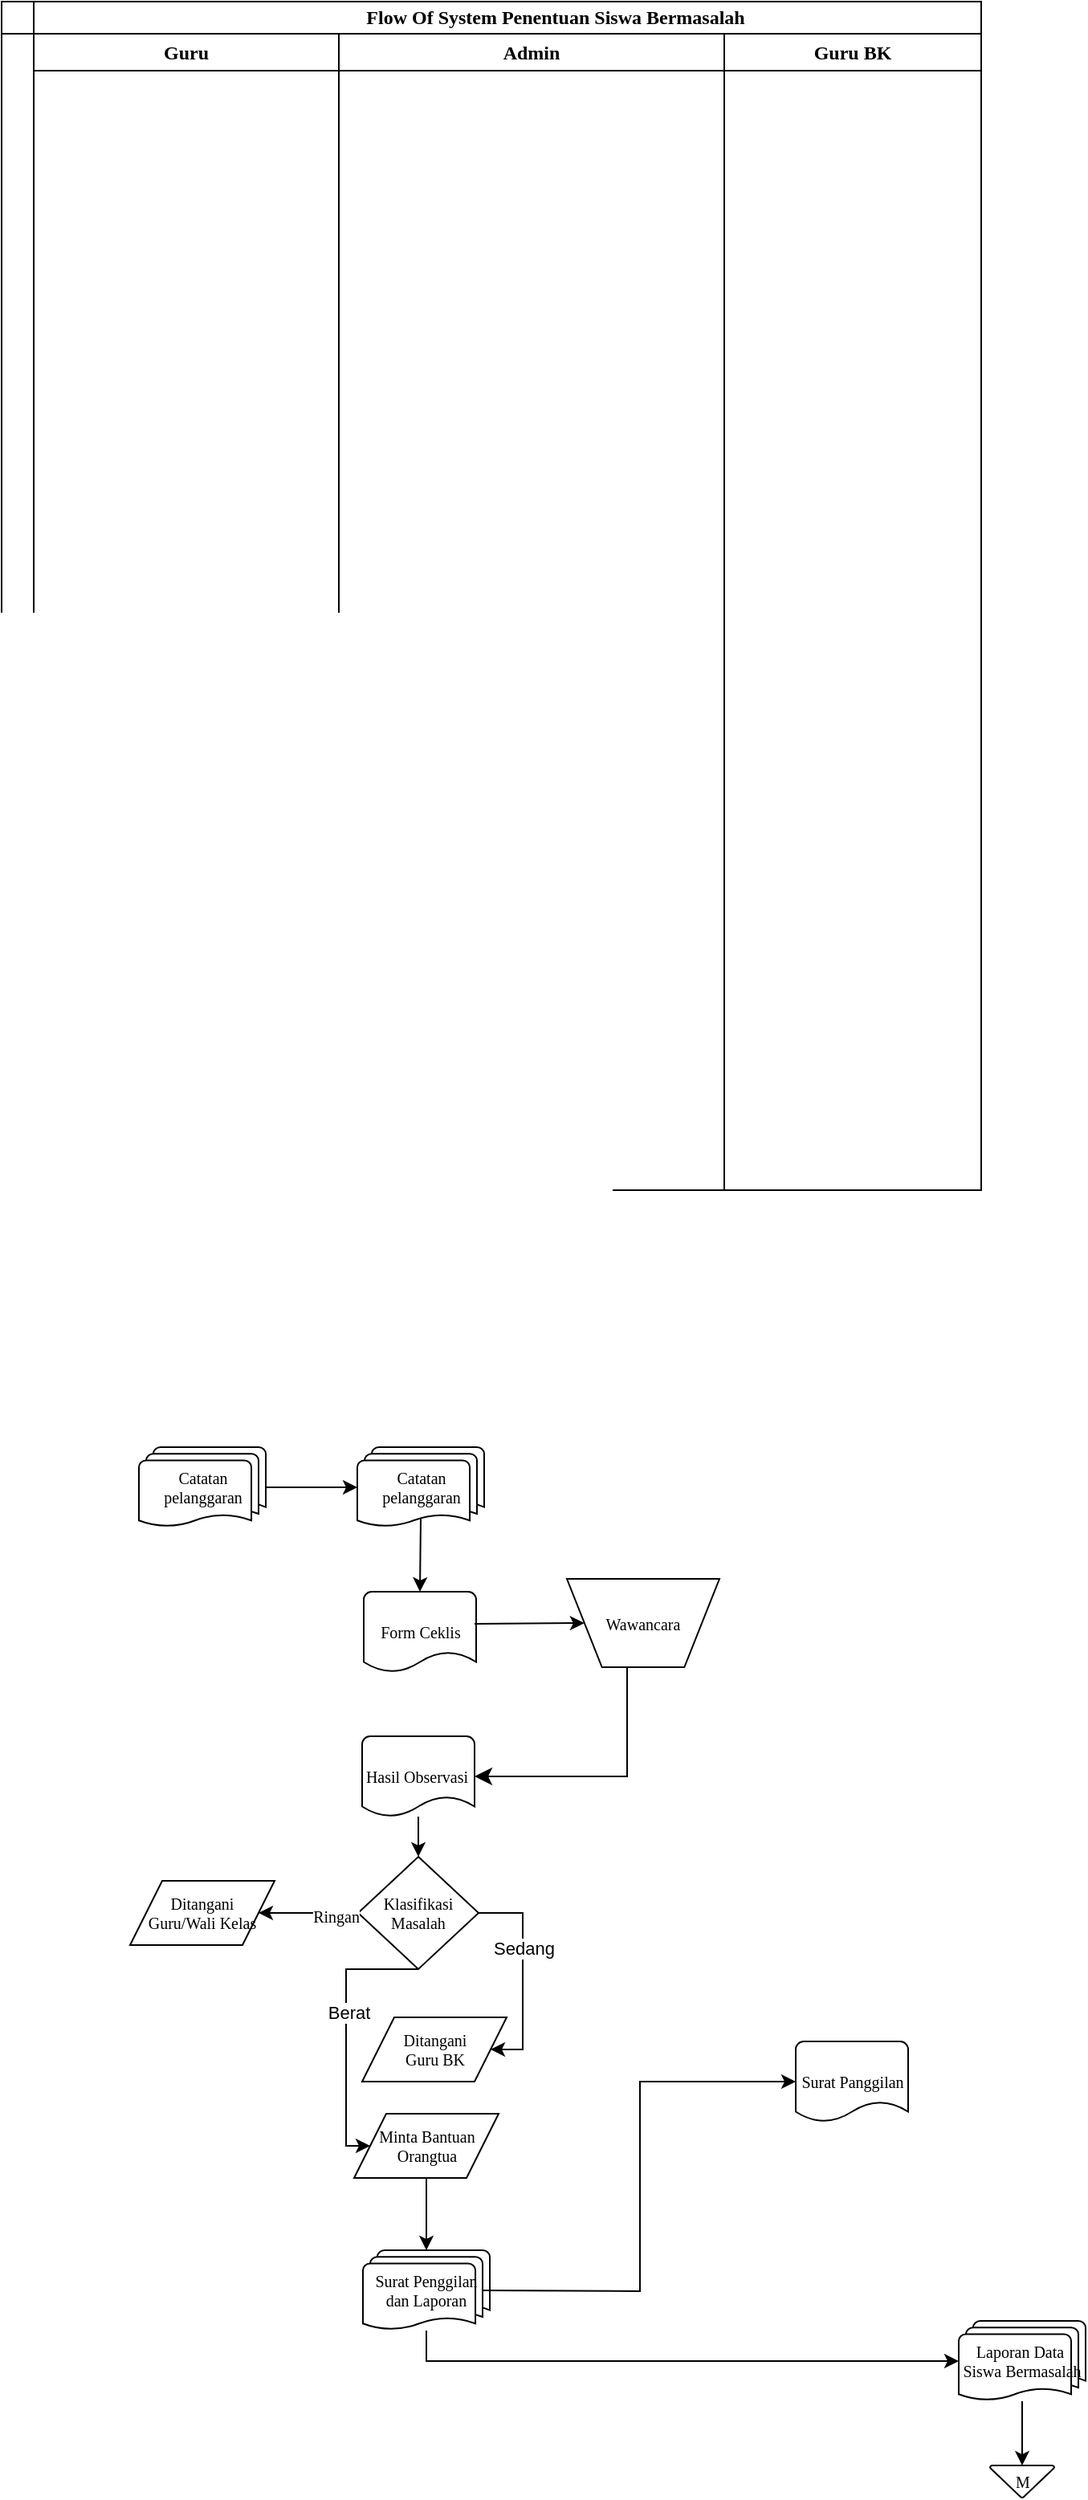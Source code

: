 <mxfile version="28.0.7">
  <diagram id="C5RBs43oDa-KdzZeNtuy" name="Page-1">
    <mxGraphModel dx="1042" dy="562" grid="1" gridSize="10" guides="1" tooltips="1" connect="1" arrows="1" fold="1" page="1" pageScale="1" pageWidth="827" pageHeight="1169" math="0" shadow="0">
      <root>
        <mxCell id="WIyWlLk6GJQsqaUBKTNV-0" />
        <mxCell id="WIyWlLk6GJQsqaUBKTNV-1" parent="WIyWlLk6GJQsqaUBKTNV-0" />
        <mxCell id="gWDxXA7ypujzyn__S4T2-0" value="" style="shape=internalStorage;whiteSpace=wrap;html=1;backgroundOutline=1;fontFamily=Times New Roman;" vertex="1" parent="WIyWlLk6GJQsqaUBKTNV-1">
          <mxGeometry x="100" y="150" width="610" height="740" as="geometry" />
        </mxCell>
        <mxCell id="gWDxXA7ypujzyn__S4T2-1" value="Guru" style="swimlane;whiteSpace=wrap;html=1;fontFamily=Times New Roman;" vertex="1" parent="WIyWlLk6GJQsqaUBKTNV-1">
          <mxGeometry x="120" y="170" width="190" height="720" as="geometry" />
        </mxCell>
        <mxCell id="gWDxXA7ypujzyn__S4T2-4" value="Admin" style="swimlane;whiteSpace=wrap;html=1;fontFamily=Times New Roman;" vertex="1" parent="WIyWlLk6GJQsqaUBKTNV-1">
          <mxGeometry x="310" y="170" width="240" height="720" as="geometry" />
        </mxCell>
        <mxCell id="gWDxXA7ypujzyn__S4T2-17" value="Guru BK" style="swimlane;whiteSpace=wrap;html=1;fontFamily=Times New Roman;startSize=23;" vertex="1" parent="WIyWlLk6GJQsqaUBKTNV-1">
          <mxGeometry x="550" y="170" width="160" height="720" as="geometry" />
        </mxCell>
        <mxCell id="gWDxXA7ypujzyn__S4T2-20" value="&lt;b&gt;&lt;font face=&quot;Times New Roman&quot;&gt;Flow Of System Penentuan Siswa Bermasalah&lt;/font&gt;&lt;/b&gt;" style="text;html=1;align=center;verticalAlign=middle;whiteSpace=wrap;rounded=0;" vertex="1" parent="WIyWlLk6GJQsqaUBKTNV-1">
          <mxGeometry x="120" y="150" width="650" height="20" as="geometry" />
        </mxCell>
        <mxCell id="gWDxXA7ypujzyn__S4T2-2" value="Catatan pelanggaran" style="strokeWidth=1;html=1;shape=mxgraph.flowchart.multi-document;whiteSpace=wrap;fontFamily=Times New Roman;fontSize=10;spacing=1;" vertex="1" parent="WIyWlLk6GJQsqaUBKTNV-1">
          <mxGeometry x="185.5" y="1050" width="79" height="50" as="geometry" />
        </mxCell>
        <mxCell id="gWDxXA7ypujzyn__S4T2-3" value="Ditangani&lt;div&gt;Guru/Wali Kelas&lt;/div&gt;" style="shape=parallelogram;perimeter=parallelogramPerimeter;whiteSpace=wrap;html=1;fixedSize=1;fontSize=10;fontFamily=Times New Roman;" vertex="1" parent="WIyWlLk6GJQsqaUBKTNV-1">
          <mxGeometry x="180" y="1320" width="90" height="40" as="geometry" />
        </mxCell>
        <mxCell id="gWDxXA7ypujzyn__S4T2-5" value="Catatan pelanggaran" style="strokeWidth=1;html=1;shape=mxgraph.flowchart.multi-document;whiteSpace=wrap;fontFamily=Times New Roman;fontSize=10;spacing=1;" vertex="1" parent="WIyWlLk6GJQsqaUBKTNV-1">
          <mxGeometry x="321.5" y="1050" width="79" height="50" as="geometry" />
        </mxCell>
        <mxCell id="gWDxXA7ypujzyn__S4T2-6" value="Form Ceklis" style="strokeWidth=1;html=1;shape=mxgraph.flowchart.document2;whiteSpace=wrap;size=0.25;fontFamily=Times New Roman;fontSize=10;spacing=1;" vertex="1" parent="WIyWlLk6GJQsqaUBKTNV-1">
          <mxGeometry x="325.5" y="1140" width="70" height="50" as="geometry" />
        </mxCell>
        <mxCell id="gWDxXA7ypujzyn__S4T2-7" style="edgeStyle=orthogonalEdgeStyle;rounded=0;orthogonalLoop=1;jettySize=auto;html=1;fontFamily=Times New Roman;fontSize=10;" edge="1" parent="WIyWlLk6GJQsqaUBKTNV-1" source="gWDxXA7ypujzyn__S4T2-8" target="gWDxXA7ypujzyn__S4T2-11">
          <mxGeometry relative="1" as="geometry" />
        </mxCell>
        <mxCell id="gWDxXA7ypujzyn__S4T2-8" value="Hasil Observasi&amp;nbsp;" style="strokeWidth=1;html=1;shape=mxgraph.flowchart.document2;whiteSpace=wrap;size=0.25;fontFamily=Times New Roman;fontSize=10;spacing=1;" vertex="1" parent="WIyWlLk6GJQsqaUBKTNV-1">
          <mxGeometry x="324.5" y="1230" width="70" height="50" as="geometry" />
        </mxCell>
        <mxCell id="gWDxXA7ypujzyn__S4T2-9" style="edgeStyle=orthogonalEdgeStyle;rounded=0;orthogonalLoop=1;jettySize=auto;html=1;exitX=0.5;exitY=1;exitDx=0;exitDy=0;exitPerimeter=0;entryX=0;entryY=0.5;entryDx=0;entryDy=0;fontFamily=Times New Roman;fontSize=10;" edge="1" parent="WIyWlLk6GJQsqaUBKTNV-1" source="gWDxXA7ypujzyn__S4T2-11" target="gWDxXA7ypujzyn__S4T2-15">
          <mxGeometry relative="1" as="geometry">
            <Array as="points">
              <mxPoint x="314.5" y="1375" />
              <mxPoint x="314.5" y="1485" />
            </Array>
          </mxGeometry>
        </mxCell>
        <mxCell id="gWDxXA7ypujzyn__S4T2-10" value="Berat" style="edgeLabel;html=1;align=center;verticalAlign=middle;resizable=0;points=[];" vertex="1" connectable="0" parent="gWDxXA7ypujzyn__S4T2-9">
          <mxGeometry x="-0.16" y="1" relative="1" as="geometry">
            <mxPoint as="offset" />
          </mxGeometry>
        </mxCell>
        <mxCell id="gWDxXA7ypujzyn__S4T2-11" value="Klasifikasi&lt;div&gt;Masalah&lt;/div&gt;" style="strokeWidth=1;html=1;shape=mxgraph.flowchart.decision;whiteSpace=wrap;fontFamily=Times New Roman;fontSize=10;spacing=1;" vertex="1" parent="WIyWlLk6GJQsqaUBKTNV-1">
          <mxGeometry x="322" y="1305" width="75" height="70" as="geometry" />
        </mxCell>
        <mxCell id="gWDxXA7ypujzyn__S4T2-12" value="" style="endArrow=classic;html=1;rounded=0;exitX=0.5;exitY=0.88;exitDx=0;exitDy=0;exitPerimeter=0;entryX=0.5;entryY=0;entryDx=0;entryDy=0;entryPerimeter=0;fontSize=10;fontFamily=Times New Roman;spacing=1;strokeWidth=1;" edge="1" parent="WIyWlLk6GJQsqaUBKTNV-1" source="gWDxXA7ypujzyn__S4T2-5" target="gWDxXA7ypujzyn__S4T2-6">
          <mxGeometry width="50" height="50" relative="1" as="geometry">
            <mxPoint x="274.5" y="1085" as="sourcePoint" />
            <mxPoint x="334.5" y="1085" as="targetPoint" />
          </mxGeometry>
        </mxCell>
        <mxCell id="gWDxXA7ypujzyn__S4T2-13" value="" style="endArrow=classic;html=1;rounded=0;entryX=0;entryY=0.5;entryDx=0;entryDy=0;fontSize=10;fontFamily=Times New Roman;spacing=1;strokeWidth=1;" edge="1" parent="WIyWlLk6GJQsqaUBKTNV-1" target="gWDxXA7ypujzyn__S4T2-18">
          <mxGeometry width="50" height="50" relative="1" as="geometry">
            <mxPoint x="394.5" y="1160" as="sourcePoint" />
            <mxPoint x="444.5" y="1110" as="targetPoint" />
          </mxGeometry>
        </mxCell>
        <mxCell id="gWDxXA7ypujzyn__S4T2-14" value="" style="edgeStyle=orthogonalEdgeStyle;rounded=0;orthogonalLoop=1;jettySize=auto;html=1;fontFamily=Times New Roman;fontSize=10;" edge="1" parent="WIyWlLk6GJQsqaUBKTNV-1" source="gWDxXA7ypujzyn__S4T2-15">
          <mxGeometry relative="1" as="geometry">
            <mxPoint x="364.5" y="1550" as="targetPoint" />
          </mxGeometry>
        </mxCell>
        <mxCell id="gWDxXA7ypujzyn__S4T2-15" value="Minta Bantuan&lt;div&gt;Orangtua&lt;/div&gt;" style="shape=parallelogram;perimeter=parallelogramPerimeter;whiteSpace=wrap;html=1;fixedSize=1;fontSize=10;fontFamily=Times New Roman;" vertex="1" parent="WIyWlLk6GJQsqaUBKTNV-1">
          <mxGeometry x="319.5" y="1465" width="90" height="40" as="geometry" />
        </mxCell>
        <mxCell id="gWDxXA7ypujzyn__S4T2-16" value="Surat Penggilan&lt;div&gt;dan Laporan&lt;/div&gt;" style="strokeWidth=1;html=1;shape=mxgraph.flowchart.multi-document;whiteSpace=wrap;fontFamily=Times New Roman;fontSize=10;spacing=1;" vertex="1" parent="WIyWlLk6GJQsqaUBKTNV-1">
          <mxGeometry x="325" y="1550" width="79" height="50" as="geometry" />
        </mxCell>
        <mxCell id="gWDxXA7ypujzyn__S4T2-18" value="Wawancara" style="verticalLabelPosition=middle;verticalAlign=middle;html=1;shape=trapezoid;perimeter=trapezoidPerimeter;whiteSpace=wrap;size=0.23;arcSize=10;flipV=1;labelPosition=center;align=center;fontFamily=Times New Roman;fontSize=10;spacing=1;strokeWidth=1;" vertex="1" parent="WIyWlLk6GJQsqaUBKTNV-1">
          <mxGeometry x="452" y="1132" width="95" height="55" as="geometry" />
        </mxCell>
        <mxCell id="gWDxXA7ypujzyn__S4T2-22" value="M" style="strokeWidth=1;html=1;shape=mxgraph.flowchart.merge_or_storage;whiteSpace=wrap;fontFamily=Times New Roman;fontSize=10;spacing=1;" vertex="1" parent="WIyWlLk6GJQsqaUBKTNV-1">
          <mxGeometry x="715.5" y="1684" width="40" height="20" as="geometry" />
        </mxCell>
        <mxCell id="gWDxXA7ypujzyn__S4T2-23" value="" style="endArrow=classic;html=1;rounded=0;exitX=1;exitY=0.5;exitDx=0;exitDy=0;exitPerimeter=0;entryX=0;entryY=0.5;entryDx=0;entryDy=0;entryPerimeter=0;fontSize=10;fontFamily=Times New Roman;spacing=1;strokeWidth=1;" edge="1" parent="WIyWlLk6GJQsqaUBKTNV-1" source="gWDxXA7ypujzyn__S4T2-2" target="gWDxXA7ypujzyn__S4T2-5">
          <mxGeometry width="50" height="50" relative="1" as="geometry">
            <mxPoint x="424.5" y="1270" as="sourcePoint" />
            <mxPoint x="474.5" y="1220" as="targetPoint" />
          </mxGeometry>
        </mxCell>
        <mxCell id="gWDxXA7ypujzyn__S4T2-24" value="" style="edgeStyle=segmentEdgeStyle;endArrow=classic;html=1;curved=0;rounded=0;endSize=8;startSize=8;entryX=1;entryY=0.5;entryDx=0;entryDy=0;entryPerimeter=0;exitX=0.5;exitY=1;exitDx=0;exitDy=0;fontSize=10;fontFamily=Times New Roman;spacing=1;strokeWidth=1;" edge="1" parent="WIyWlLk6GJQsqaUBKTNV-1" source="gWDxXA7ypujzyn__S4T2-18" target="gWDxXA7ypujzyn__S4T2-8">
          <mxGeometry width="50" height="50" relative="1" as="geometry">
            <mxPoint x="424.5" y="1270" as="sourcePoint" />
            <mxPoint x="474.5" y="1220" as="targetPoint" />
            <Array as="points">
              <mxPoint x="489.5" y="1255" />
            </Array>
          </mxGeometry>
        </mxCell>
        <mxCell id="gWDxXA7ypujzyn__S4T2-25" value="Surat Panggilan" style="strokeWidth=1;html=1;shape=mxgraph.flowchart.document2;whiteSpace=wrap;size=0.25;fontFamily=Times New Roman;fontSize=10;spacing=1;" vertex="1" parent="WIyWlLk6GJQsqaUBKTNV-1">
          <mxGeometry x="594.5" y="1420" width="70" height="50" as="geometry" />
        </mxCell>
        <mxCell id="gWDxXA7ypujzyn__S4T2-26" value="Ditangani&lt;div&gt;Guru BK&lt;/div&gt;" style="shape=parallelogram;perimeter=parallelogramPerimeter;whiteSpace=wrap;html=1;fixedSize=1;fontSize=10;fontFamily=Times New Roman;" vertex="1" parent="WIyWlLk6GJQsqaUBKTNV-1">
          <mxGeometry x="324.5" y="1405" width="90" height="40" as="geometry" />
        </mxCell>
        <mxCell id="gWDxXA7ypujzyn__S4T2-27" style="edgeStyle=orthogonalEdgeStyle;rounded=0;orthogonalLoop=1;jettySize=auto;html=1;entryX=1;entryY=0.5;entryDx=0;entryDy=0;fontFamily=Times New Roman;fontSize=10;" edge="1" parent="WIyWlLk6GJQsqaUBKTNV-1" source="gWDxXA7ypujzyn__S4T2-11" target="gWDxXA7ypujzyn__S4T2-3">
          <mxGeometry relative="1" as="geometry" />
        </mxCell>
        <mxCell id="gWDxXA7ypujzyn__S4T2-28" value="Ringan" style="edgeLabel;html=1;align=center;verticalAlign=middle;resizable=0;points=[];fontFamily=Times New Roman;fontSize=10;" vertex="1" connectable="0" parent="gWDxXA7ypujzyn__S4T2-27">
          <mxGeometry x="-0.526" y="2" relative="1" as="geometry">
            <mxPoint as="offset" />
          </mxGeometry>
        </mxCell>
        <mxCell id="gWDxXA7ypujzyn__S4T2-29" style="edgeStyle=orthogonalEdgeStyle;rounded=0;orthogonalLoop=1;jettySize=auto;html=1;exitX=1;exitY=0.5;exitDx=0;exitDy=0;exitPerimeter=0;entryX=1;entryY=0.5;entryDx=0;entryDy=0;fontFamily=Times New Roman;fontSize=10;" edge="1" parent="WIyWlLk6GJQsqaUBKTNV-1" source="gWDxXA7ypujzyn__S4T2-11" target="gWDxXA7ypujzyn__S4T2-26">
          <mxGeometry relative="1" as="geometry">
            <Array as="points">
              <mxPoint x="424.5" y="1340" />
              <mxPoint x="424.5" y="1425" />
            </Array>
          </mxGeometry>
        </mxCell>
        <mxCell id="gWDxXA7ypujzyn__S4T2-30" value="Sedang" style="edgeLabel;html=1;align=center;verticalAlign=middle;resizable=0;points=[];" vertex="1" connectable="0" parent="gWDxXA7ypujzyn__S4T2-29">
          <mxGeometry x="-0.262" relative="1" as="geometry">
            <mxPoint as="offset" />
          </mxGeometry>
        </mxCell>
        <mxCell id="gWDxXA7ypujzyn__S4T2-31" style="edgeStyle=orthogonalEdgeStyle;rounded=0;orthogonalLoop=1;jettySize=auto;html=1;entryX=0;entryY=0.5;entryDx=0;entryDy=0;entryPerimeter=0;fontFamily=Times New Roman;fontSize=10;" edge="1" parent="WIyWlLk6GJQsqaUBKTNV-1" target="gWDxXA7ypujzyn__S4T2-25">
          <mxGeometry relative="1" as="geometry">
            <mxPoint x="399.5" y="1575" as="sourcePoint" />
          </mxGeometry>
        </mxCell>
        <mxCell id="gWDxXA7ypujzyn__S4T2-32" value="&lt;div&gt;Laporan Data&amp;nbsp;&lt;/div&gt;&lt;div&gt;Siswa Bermasalah&lt;/div&gt;" style="strokeWidth=1;html=1;shape=mxgraph.flowchart.multi-document;whiteSpace=wrap;fontFamily=Times New Roman;fontSize=10;spacing=1;" vertex="1" parent="WIyWlLk6GJQsqaUBKTNV-1">
          <mxGeometry x="696" y="1594" width="79" height="50" as="geometry" />
        </mxCell>
        <mxCell id="gWDxXA7ypujzyn__S4T2-33" style="edgeStyle=orthogonalEdgeStyle;rounded=0;orthogonalLoop=1;jettySize=auto;html=1;entryX=0;entryY=0.5;entryDx=0;entryDy=0;entryPerimeter=0;" edge="1" parent="WIyWlLk6GJQsqaUBKTNV-1" source="gWDxXA7ypujzyn__S4T2-16" target="gWDxXA7ypujzyn__S4T2-32">
          <mxGeometry relative="1" as="geometry">
            <Array as="points">
              <mxPoint x="364.5" y="1619" />
            </Array>
          </mxGeometry>
        </mxCell>
        <mxCell id="gWDxXA7ypujzyn__S4T2-34" style="edgeStyle=orthogonalEdgeStyle;rounded=0;orthogonalLoop=1;jettySize=auto;html=1;entryX=0.5;entryY=0;entryDx=0;entryDy=0;entryPerimeter=0;" edge="1" parent="WIyWlLk6GJQsqaUBKTNV-1" source="gWDxXA7ypujzyn__S4T2-32" target="gWDxXA7ypujzyn__S4T2-22">
          <mxGeometry relative="1" as="geometry" />
        </mxCell>
      </root>
    </mxGraphModel>
  </diagram>
</mxfile>

